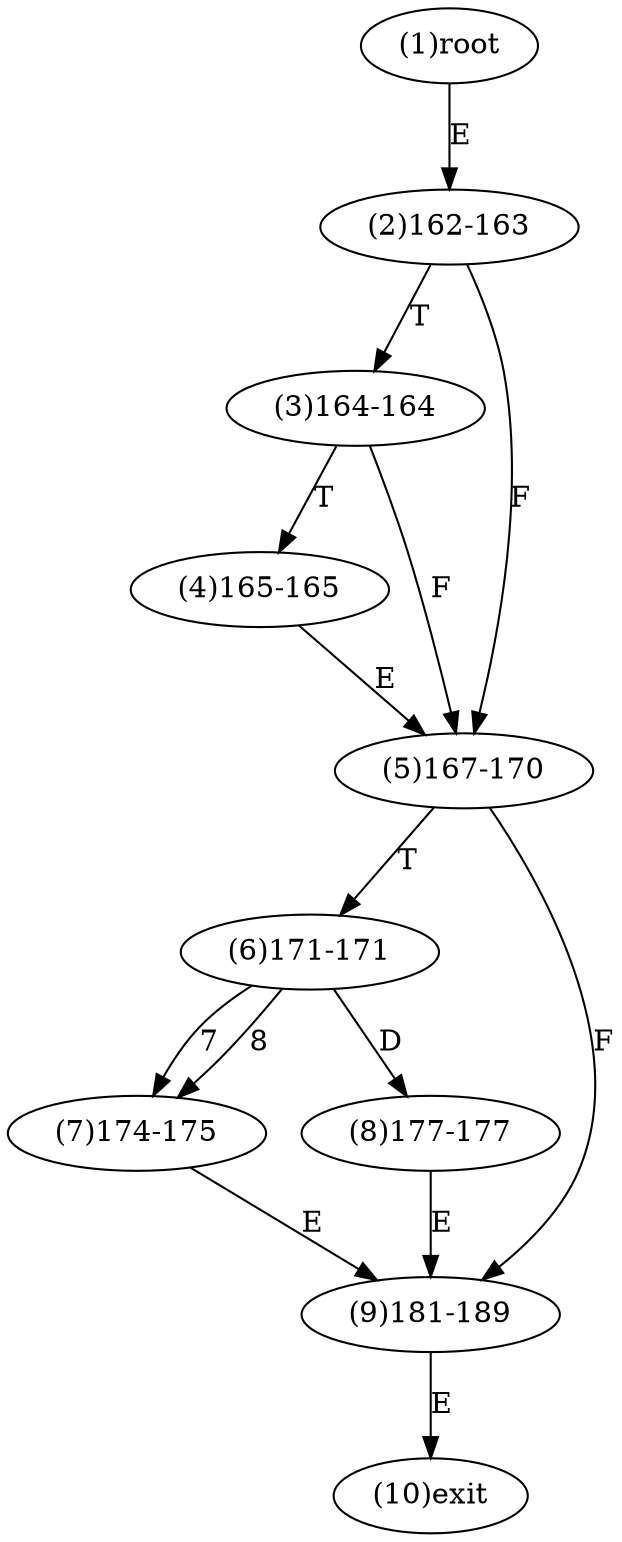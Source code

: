 digraph "" { 
1[ label="(1)root"];
2[ label="(2)162-163"];
3[ label="(3)164-164"];
4[ label="(4)165-165"];
5[ label="(5)167-170"];
6[ label="(6)171-171"];
7[ label="(7)174-175"];
8[ label="(8)177-177"];
9[ label="(9)181-189"];
10[ label="(10)exit"];
1->2[ label="E"];
2->5[ label="F"];
2->3[ label="T"];
3->5[ label="F"];
3->4[ label="T"];
4->5[ label="E"];
5->9[ label="F"];
5->6[ label="T"];
6->7[ label="7"];
6->7[ label="8"];
6->8[ label="D"];
7->9[ label="E"];
8->9[ label="E"];
9->10[ label="E"];
}